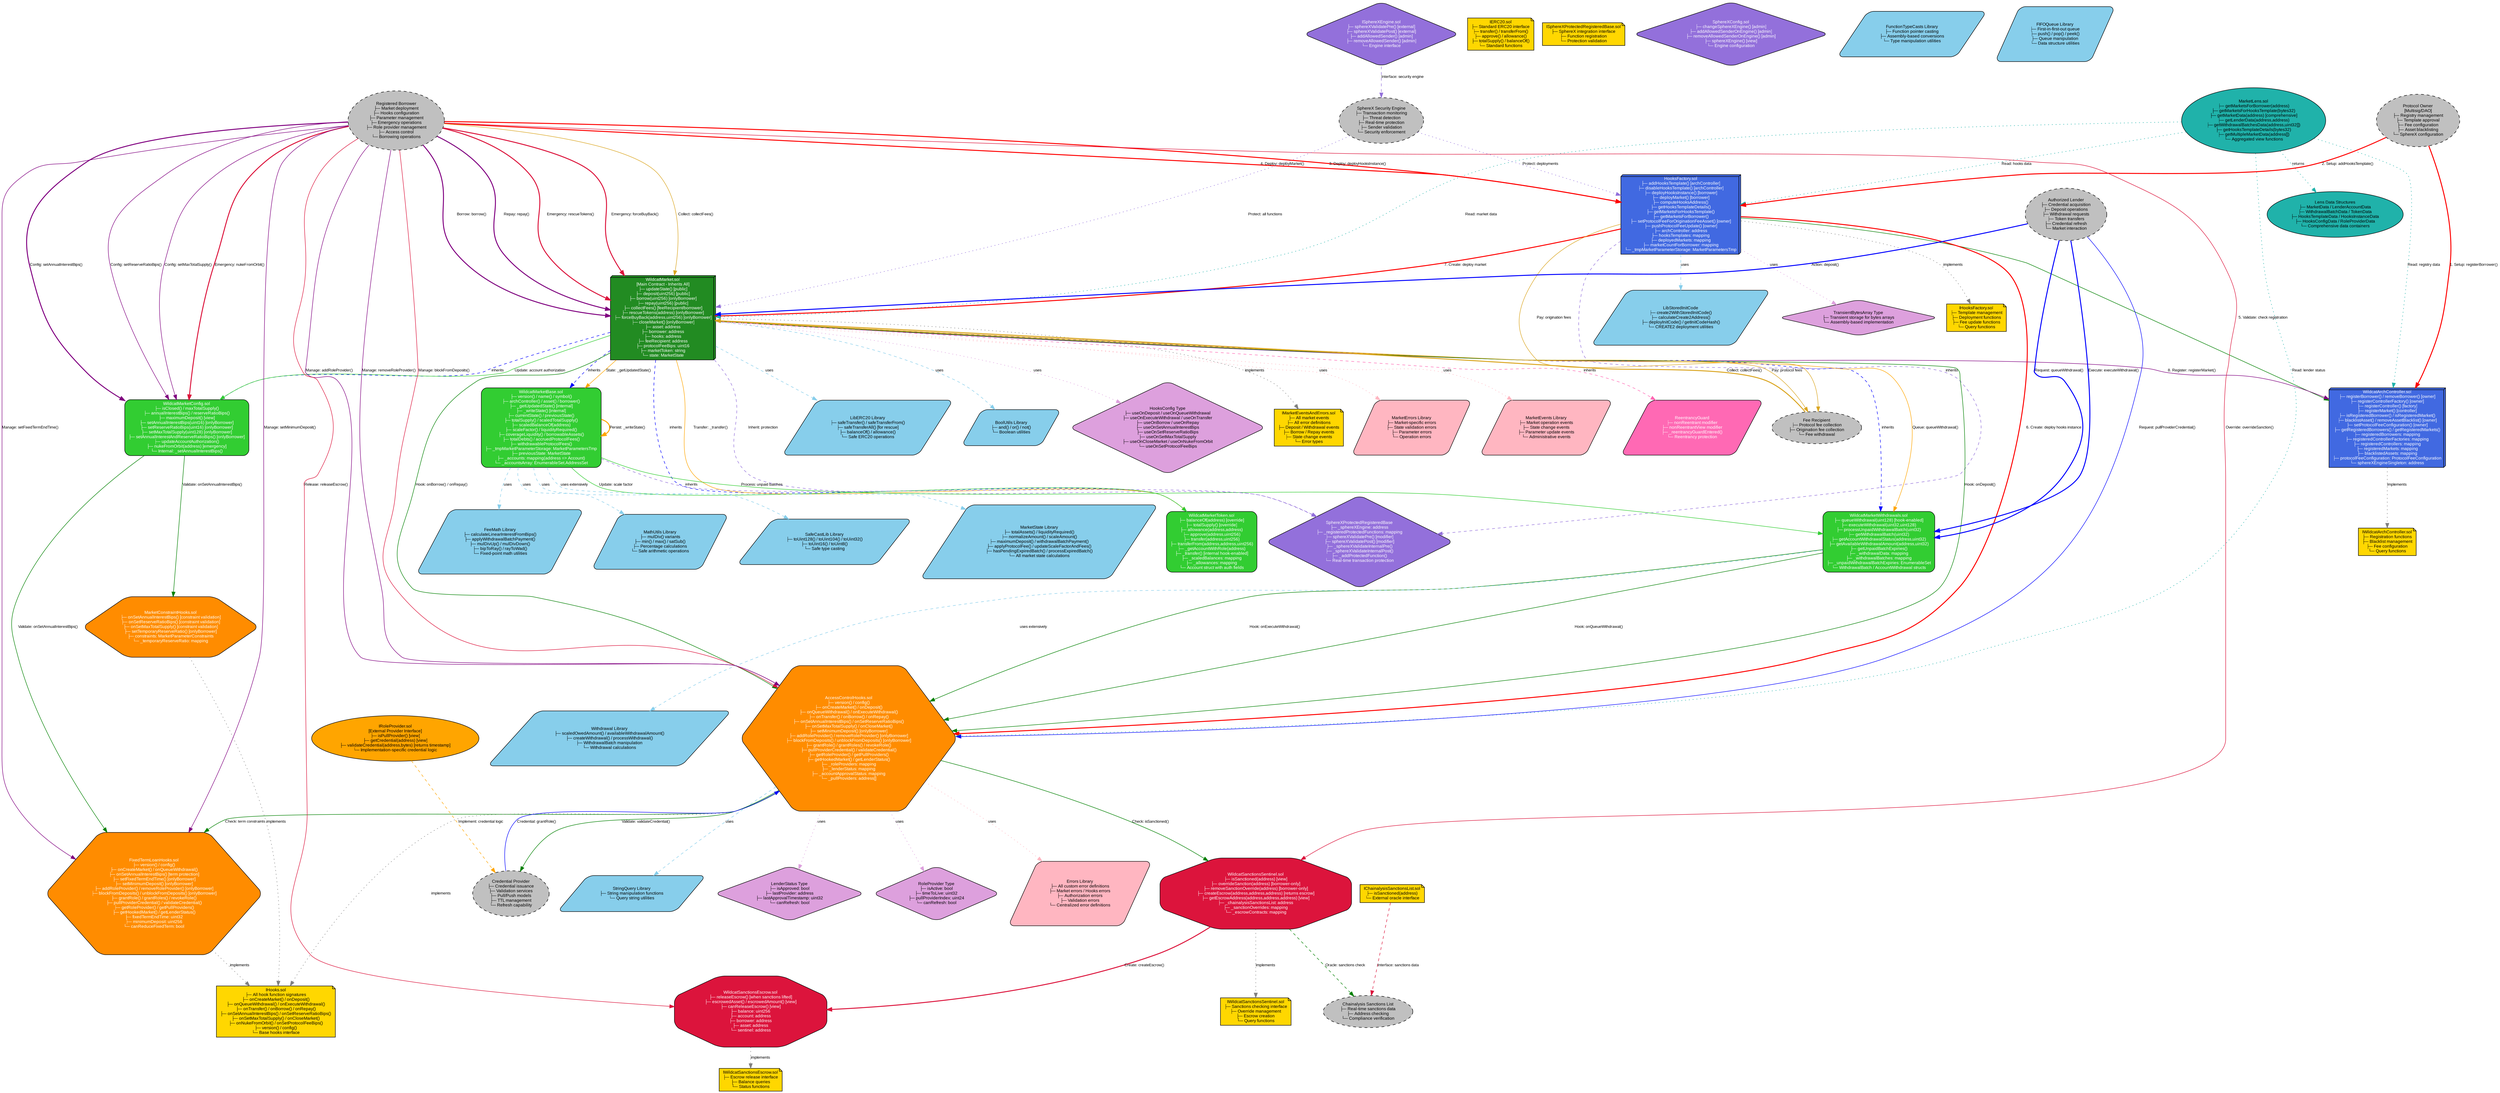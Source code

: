 digraph WildcatV2Protocol {
    rankdir=TB;
    compound=true;
    node [shape=box, style="rounded,filled", fontname="Arial", fontsize=9];
    edge [fontname="Arial", fontsize=8];
    
    // Core Protocol Contracts
    "WildcatArchController.sol" [fillcolor="#4169E1", fontcolor=white, shape=box3d, label="WildcatArchController.sol\n├─ registerBorrower() / removeBorrower() [owner]\n├─ registerControllerFactory() [owner]\n├─ registerController() [factory]\n├─ registerMarket() [controller]\n├─ isRegisteredBorrower() / isRegisteredMarket()\n├─ blacklistAsset() / removeAssetBlacklist() [owner]\n├─ setProtocolFeeConfiguration() [owner]\n├─ getRegisteredBorrowers() / getRegisteredMarkets()\n├─ registeredBorrowers: mapping\n├─ registeredControllerFactories: mapping\n├─ registeredControllers: mapping\n├─ registeredMarkets: mapping\n├─ blacklistedAssets: mapping\n├─ protocolFeeConfiguration: ProtocolFeeConfiguration\n└─ sphereXEngineSingleton: address"];
    
    "HooksFactory.sol" [fillcolor="#4169E1", fontcolor=white, shape=box3d, label="HooksFactory.sol\n├─ addHooksTemplate() [archController]\n├─ disableHooksTemplate() [archController]\n├─ deployHooksInstance() [borrower]\n├─ deployMarket() [borrower]\n├─ computeHooksAddress()\n├─ getHooksTemplateDetails()\n├─ getMarketsForHooksTemplate()\n├─ getMarketsForBorrower()\n├─ setProtocolFeeForOriginationFeeAsset() [owner]\n├─ pushProtocolFeeUpdate() [owner]\n├─ archController: address\n├─ hooksTemplates: mapping\n├─ deployedMarkets: mapping\n├─ marketCountForBorrower: mapping\n└─ _tmpMarketParameterStorage: MarketParametersTmp"];
    
    // Market Contracts  
    "WildcatMarket.sol" [fillcolor="#228B22", fontcolor=white, shape=box3d, label="WildcatMarket.sol\n[Main Contract - Inherits All]\n├─ updateState() [public]\n├─ deposit(uint256) [public]\n├─ borrow(uint256) [onlyBorrower]\n├─ repay(uint256) [public]\n├─ collectFees() [feeRecipient/borrower]\n├─ rescueTokens(address) [onlyBorrower]\n├─ forceBuyBack(address,uint256) [onlyBorrower]\n├─ closeMarket() [onlyBorrower]\n├─ asset: address\n├─ borrower: address\n├─ hooks: address\n├─ feeRecipient: address\n├─ protocolFeeBips: uint16\n├─ marketToken: string\n└─ state: MarketState"];
    
    "WildcatMarketBase.sol" [fillcolor="#32CD32", fontcolor=white, label="WildcatMarketBase.sol\n├─ version() / name() / symbol()\n├─ archController() / asset() / borrower()\n├─ _getUpdatedState() [internal]\n├─ _writeState() [internal]\n├─ currentState() / previousState()\n├─ totalSupply() / scaledTotalSupply()\n├─ scaledBalanceOf(address)\n├─ scaleFactor() / liquidityRequired()\n├─ coverageLiquidity() / borrowableAssets()\n├─ totalDebts() / accruedProtocolFees()\n├─ withdrawableProtocolFees()\n├─ _tmpMarketParameterStorage: MarketParametersTmp\n├─ previousState: MarketState\n├─ _accounts: mapping(address => Account)\n└─ _accountsArray: EnumerableSet.AddressSet"];
    
    "WildcatMarketConfig.sol" [fillcolor="#32CD32", fontcolor=white, label="WildcatMarketConfig.sol\n├─ isClosed() / maxTotalSupply()\n├─ annualInterestBips() / reserveRatioBips()\n├─ maximumDeposit() [view]\n├─ setAnnualInterestBips(uint16) [onlyBorrower]\n├─ setReserveRatioBips(uint16) [onlyBorrower]\n├─ setMaxTotalSupply(uint128) [onlyBorrower]\n├─ setAnnualInterestAndReserveRatioBips() [onlyBorrower]\n├─ updateAccountAuthorization()\n├─ nukeFromOrbit(address) [emergency]\n└─ Internal: _setAnnualInterestBips()"];
    
    "WildcatMarketToken.sol" [fillcolor="#32CD32", fontcolor=white, label="WildcatMarketToken.sol\n├─ balanceOf(address) [override]\n├─ totalSupply() [override]\n├─ allowance(address,address)\n├─ approve(address,uint256)\n├─ transfer(address,uint256)\n├─ transferFrom(address,address,uint256)\n├─ _getAccountWithRole(address)\n├─ _transfer() [internal hook-enabled]\n├─ _scaledBalances: mapping\n├─ _allowances: mapping\n└─ Account struct with auth fields"];
    
    "WildcatMarketWithdrawals.sol" [fillcolor="#32CD32", fontcolor=white, label="WildcatMarketWithdrawals.sol\n├─ queueWithdrawal(uint128) [hook-enabled]\n├─ executeWithdrawal(uint32,uint128)\n├─ processUnpaidWithdrawalBatch(uint32)\n├─ getWithdrawalBatch(uint32)\n├─ getAccountWithdrawalStatus(address,uint32)\n├─ getAvailableWithdrawalAmount(address,uint32)\n├─ getUnpaidBatchExpiries()\n├─ _withdrawalData: mapping\n├─ _withdrawalBatches: mapping\n├─ _unpaidWithdrawalBatchExpiries: EnumerableSet\n└─ WithdrawalBatch / AccountWithdrawal structs"];
    
    // Hooks Contracts
    "AccessControlHooks.sol" [fillcolor="#FF8C00", fontcolor=white, shape=hexagon, label="AccessControlHooks.sol\n├─ version() / config()\n├─ onCreateMarket() / onDeposit()\n├─ onQueueWithdrawal() / onExecuteWithdrawal()\n├─ onTransfer() / onBorrow() / onRepay()\n├─ onSetAnnualInterestBips() / onSetReserveRatioBips()\n├─ onSetMaxTotalSupply() / onCloseMarket()\n├─ setMinimumDeposit() [onlyBorrower]\n├─ addRoleProvider() / removeRoleProvider() [onlyBorrower]\n├─ blockFromDeposits() / unblockFromDeposits() [onlyBorrower]\n├─ grantRole() / grantRoles() / revokeRole()\n├─ pullProviderCredential() / validateCredential()\n├─ getRoleProvider() / getPullProviders()\n├─ getHookedMarket() / getLenderStatus()\n├─ _roleProviders: mapping\n├─ _lenderStatus: mapping\n├─ _accountApprovalStatus: mapping\n└─ _pullProviders: address[]"];
    
    "MarketConstraintHooks.sol" [fillcolor="#FF8C00", fontcolor=white, shape=hexagon, label="MarketConstraintHooks.sol\n├─ onSetAnnualInterestBips() [constraint validation]\n├─ onSetReserveRatioBips() [constraint validation]\n├─ onSetMaxTotalSupply() [constraint validation]\n├─ setTemporaryReserveRatio() [onlyBorrower]\n├─ constraints: MarketParameterConstraints\n└─ _temporaryReserveRatio: mapping"];
    
    "FixedTermLoanHooks.sol" [fillcolor="#FF8C00", fontcolor=white, shape=hexagon, label="FixedTermLoanHooks.sol\n├─ version() / config()\n├─ onCreateMarket() / onQueueWithdrawal()\n├─ onSetAnnualInterestBips() [term protection]\n├─ setFixedTermEndTime() [onlyBorrower]\n├─ setMinimumDeposit() [onlyBorrower]\n├─ addRoleProvider() / removeRoleProvider() [onlyBorrower]\n├─ blockFromDeposits() / unblockFromDeposits() [onlyBorrower]\n├─ grantRole() / grantRoles() / revokeRole()\n├─ pullProviderCredential() / validateCredential()\n├─ getRoleProvider() / getPullProviders()\n├─ getHookedMarket() / getLenderStatus()\n├─ fixedTermEndTime: uint32\n├─ minimumDeposit: uint256\n└─ canReduceFixedTerm: bool"];
    
    "IRoleProvider.sol" [fillcolor="#FFA500", shape=ellipse, label="IRoleProvider.sol\n[External Provider Interface]\n├─ isPullProvider() [view]\n├─ getCredential(address) [view]\n├─ validateCredential(address,bytes) [returns timestamp]\n└─ Implementation-specific credential logic"];
    
    // Sanctions System
    "WildcatSanctionsSentinel.sol" [fillcolor="#DC143C", fontcolor=white, shape=octagon, label="WildcatSanctionsSentinel.sol\n├─ isSanctioned(address) [view]\n├─ overrideSanction(address) [borrower-only]\n├─ removeSanctionOverride(address) [borrower-only]\n├─ createEscrow(address,address,address) [returns escrow]\n├─ getEscrowAddress(address,address,address) [view]\n├─ _chainalysisSanctionsList: address\n├─ _sanctionOverrides: mapping\n└─ _escrowContracts: mapping"];
    
    "WildcatSanctionsEscrow.sol" [fillcolor="#DC143C", fontcolor=white, shape=octagon, label="WildcatSanctionsEscrow.sol\n├─ releaseEscrow() [when sanctions lifted]\n├─ escrowedAsset() / escrowedAmount() [view]\n├─ canReleaseEscrow() [view]\n├─ balance: uint256\n├─ account: address\n├─ borrower: address\n├─ asset: address\n└─ sentinel: address"];
    
    // Libraries
    "MarketState.sol" [fillcolor="#87CEEB", shape=parallelogram, label="MarketState Library\n├─ totalAssets() / liquidityRequired()\n├─ normalizeAmount() / scaleAmount()\n├─ maximumDeposit() / withdrawalBatchPayment()\n├─ applyProtocolFee() / updateScaleFactorAndFees()\n├─ hasPendingExpiredBatch() / processExpiredBatch()\n└─ All market state calculations"];
    
    "FeeMath.sol" [fillcolor="#87CEEB", shape=parallelogram, label="FeeMath Library\n├─ calculateLinearInterestFromBips()\n├─ applyWithdrawalBatchPayment()\n├─ mulDivUp() / mulDivDown()\n├─ bipToRay() / rayToWad()\n└─ Fixed-point math utilities"];
    
    "Withdrawal.sol" [fillcolor="#87CEEB", shape=parallelogram, label="Withdrawal Library\n├─ scaledOwedAmount() / availableWithdrawalAmount()\n├─ createWithdrawal() / processWithdrawal()\n├─ WithdrawalBatch manipulation\n└─ Withdrawal calculations"];
    
    "LibStoredInitCode.sol" [fillcolor="#87CEEB", shape=parallelogram, label="LibStoredInitCode\n├─ create2WithStoredInitCode()\n├─ calculateCreate2Address()\n├─ deployInitCode() / getInitCodeHash()\n└─ CREATE2 deployment utilities"];
    
    "MathUtils.sol" [fillcolor="#87CEEB", shape=parallelogram, label="MathUtils Library\n├─ mulDiv() variants\n├─ min() / max() / satSub()\n├─ Percentage calculations\n└─ Safe arithmetic operations"];
    
    "SafeCastLib.sol" [fillcolor="#87CEEB", shape=parallelogram, label="SafeCastLib Library\n├─ toUint128() / toUint104() / toUint32()\n├─ toUint16() / toUint8()\n└─ Safe type casting"];
    
    "LibERC20.sol" [fillcolor="#87CEEB", shape=parallelogram, label="LibERC20 Library\n├─ safeTransfer() / safeTransferFrom()\n├─ safeTransferAll() [for rescue]\n├─ balanceOf() / allowance()\n└─ Safe ERC20 operations"];
    
    "BoolUtils.sol" [fillcolor="#87CEEB", shape=parallelogram, label="BoolUtils Library\n├─ and() / or() / not()\n└─ Boolean utilities"];
    
    "StringQuery.sol" [fillcolor="#87CEEB", shape=parallelogram, label="StringQuery Library\n├─ String manipulation functions\n└─ Query string utilities"];
    
    // Types & Structs
    "HooksConfig.sol" [fillcolor="#DDA0DD", shape=diamond, label="HooksConfig Type\n├─ useOnDeposit / useOnQueueWithdrawal\n├─ useOnExecuteWithdrawal / useOnTransfer\n├─ useOnBorrow / useOnRepay\n├─ useOnSetAnnualInterestBips\n├─ useOnSetReserveRatioBips\n├─ useOnSetMaxTotalSupply\n├─ useOnCloseMarket / useOnNukeFromOrbit\n└─ useOnSetProtocolFeeBips"];
    
    "LenderStatus.sol" [fillcolor="#DDA0DD", shape=diamond, label="LenderStatus Type\n├─ isApproved: bool\n├─ lastProvider: address\n├─ lastApprovalTimestamp: uint32\n└─ canRefresh: bool"];
    
    "RoleProvider.sol" [fillcolor="#DDA0DD", shape=diamond, label="RoleProvider Type\n├─ isActive: bool\n├─ timeToLive: uint32\n├─ pullProviderIndex: uint24\n└─ canRefresh: bool"];
    
    "TransientBytesArray.sol" [fillcolor="#DDA0DD", shape=diamond, label="TransientBytesArray Type\n├─ Transient storage for bytes arrays\n└─ Assembly-based implementation"];
    
    // Lens & Data Access
    "MarketLens.sol" [fillcolor="#20B2AA", shape=ellipse, label="MarketLens.sol\n├─ getMarketsForBorrower(address)\n├─ getMarketsForHooksTemplate(bytes32)\n├─ getMarketData(address) [comprehensive]\n├─ getLenderData(address,address)\n├─ getWithdrawalBatchesData(address,uint32[])\n├─ getHooksTemplateDetails(bytes32)\n├─ getMultipleMarketData(address[])\n└─ Aggregated view functions"];
    
    "HooksDataStructs.sol" [fillcolor="#20B2AA", shape=ellipse, label="Lens Data Structures\n├─ MarketData / LenderAccountData\n├─ WithdrawalBatchData / TokenData\n├─ HooksTemplateData / HooksInstanceData\n├─ HooksConfigData / RoleProviderData\n└─ Comprehensive data containers"];
    
    // Interfaces
    "IWildcatArchController.sol" [fillcolor="#FFD700", shape=note, label="IWildcatArchController.sol\n├─ Registration functions\n├─ Blacklist management\n├─ Fee configuration\n└─ Query functions"];
    
    "IHooksFactory.sol" [fillcolor="#FFD700", shape=note, label="IHooksFactory.sol\n├─ Template management\n├─ Deployment functions\n├─ Fee update functions\n└─ Query functions"];
    
    "IHooks.sol" [fillcolor="#FFD700", shape=note, label="IHooks.sol\n├─ All hook function signatures\n├─ onCreateMarket() / onDeposit()\n├─ onQueueWithdrawal() / onExecuteWithdrawal()\n├─ onTransfer() / onBorrow() / onRepay()\n├─ onSetAnnualInterestBips() / onSetReserveRatioBips()\n├─ onSetMaxTotalSupply() / onCloseMarket()\n├─ onNukeFromOrbit() / onSetProtocolFeeBips()\n├─ version() / config()\n└─ Base hooks interface"];
    
    "IMarketEventsAndErrors.sol" [fillcolor="#FFD700", shape=note, label="IMarketEventsAndErrors.sol\n├─ All market events\n├─ All error definitions\n├─ Deposit / Withdrawal events\n├─ Borrow / Repay events\n├─ State change events\n└─ Error types"];
    
    "IWildcatSanctionsSentinel.sol" [fillcolor="#FFD700", shape=note, label="IWildcatSanctionsSentinel.sol\n├─ Sanctions checking interface\n├─ Override management\n├─ Escrow creation\n└─ Query functions"];
    
    "IWildcatSanctionsEscrow.sol" [fillcolor="#FFD700", shape=note, label="IWildcatSanctionsEscrow.sol\n├─ Escrow release interface\n├─ Balance queries\n└─ Status functions"];
    
    "IERC20.sol" [fillcolor="#FFD700", shape=note, label="IERC20.sol\n├─ Standard ERC20 interface\n├─ transfer() / transferFrom()\n├─ approve() / allowance()\n├─ totalSupply() / balanceOf()\n└─ Standard functions"];
    
    "IChainalysisSanctionsList.sol" [fillcolor="#FFD700", shape=note, label="IChainalysisSanctionsList.sol\n├─ isSanctioned(address)\n└─ External oracle interface"];
    
    "ISphereXProtectedRegisteredBase.sol" [fillcolor="#FFD700", shape=note, label="ISphereXProtectedRegisteredBase.sol\n├─ SphereX integration interface\n├─ Function registration\n└─ Protection validation"];
    
    // SphereX Security System
    "SphereXProtectedRegisteredBase.sol" [fillcolor="#9370DB", fontcolor=white, shape=diamond, label="SphereXProtectedRegisteredBase\n├─ _sphereXEngine: address\n├─ _registeredProtectedFunctions: mapping\n├─ sphereXValidatePre() [modifier]\n├─ sphereXValidatePost() [modifier]\n├─ _sphereXValidateInternalPre()\n├─ _sphereXValidateInternalPost()\n├─ _addProtectedFunction()\n└─ Real-time transaction protection"];
    
    "SphereXConfig.sol" [fillcolor="#9370DB", fontcolor=white, shape=diamond, label="SphereXConfig.sol\n├─ changeSphereXEngine() [admin]\n├─ addAllowedSenderOnEngine() [admin]\n├─ removeAllowedSenderOnEngine() [admin]\n├─ sphereXEngine() [view]\n└─ Engine configuration"];
    
    "ISphereXEngine.sol" [fillcolor="#9370DB", fontcolor=white, shape=diamond, label="ISphereXEngine.sol\n├─ sphereXValidatePre() [external]\n├─ sphereXValidatePost() [external]\n├─ addAllowedSender() [admin]\n├─ removeAllowedSender() [admin]\n└─ Engine interface"];
    
    // Error Libraries
    "Errors.sol" [fillcolor="#FFB6C1", shape=parallelogram, label="Errors Library\n├─ All custom error definitions\n├─ Market errors / Hooks errors\n├─ Authorization errors\n├─ Validation errors\n└─ Centralized error definitions"];
    
    "MarketErrors.sol" [fillcolor="#FFB6C1", shape=parallelogram, label="MarketErrors Library\n├─ Market-specific errors\n├─ State validation errors\n├─ Parameter errors\n└─ Operation errors"];
    
    "MarketEvents.sol" [fillcolor="#FFB6C1", shape=parallelogram, label="MarketEvents Library\n├─ Market operation events\n├─ State change events\n├─ Parameter update events\n└─ Administrative events"];
    
    // Utility Contracts
    "ReentrancyGuard.sol" [fillcolor="#FF69B4", fontcolor=white, shape=parallelogram, label="ReentrancyGuard\n├─ nonReentrant modifier\n├─ nonReentrantView modifier\n├─ _reentrancyGuardEntered()\n└─ Reentrancy protection"];
    
    "FunctionTypeCasts.sol" [fillcolor="#87CEEB", shape=parallelogram, label="FunctionTypeCasts Library\n├─ Function pointer casting\n├─ Assembly-based conversions\n└─ Type manipulation utilities"];
    
    "FIFOQueue.sol" [fillcolor="#87CEEB", shape=parallelogram, label="FIFOQueue Library\n├─ First-in-first-out queue\n├─ push() / pop() / peek()\n├─ Queue manipulation\n└─ Data structure utilities"];
    
    // External Actors
    "Protocol Owner" [fillcolor="#C0C0C0", shape=ellipse, style="filled,dashed", label="Protocol Owner\n[Multisig/DAO]\n├─ Registry management\n├─ Template approval\n├─ Fee configuration\n├─ Asset blacklisting\n└─ SphereX configuration"];
    
    "Borrower" [fillcolor="#C0C0C0", shape=ellipse, style="filled,dashed", label="Registered Borrower\n├─ Market deployment\n├─ Hooks configuration\n├─ Parameter management\n├─ Emergency operations\n├─ Role provider management\n├─ Access control\n└─ Borrowing operations"];
    
    "Lender" [fillcolor="#C0C0C0", shape=ellipse, style="filled,dashed", label="Authorized Lender\n├─ Credential acquisition\n├─ Deposit operations\n├─ Withdrawal requests\n├─ Token transfers\n├─ Credential refresh\n└─ Market interaction"];
    
    "Fee Recipient" [fillcolor="#C0C0C0", shape=ellipse, style="filled,dashed", label="Fee Recipient\n├─ Protocol fee collection\n├─ Origination fee collection\n└─ Fee withdrawal"];
    
    "Role Provider" [fillcolor="#C0C0C0", shape=ellipse, style="filled,dashed", label="Credential Provider\n├─ Credential issuance\n├─ Validation services\n├─ Pull/Push models\n├─ TTL management\n└─ Refresh capability"];
    
    "Chainalysis Oracle" [fillcolor="#C0C0C0", shape=ellipse, style="filled,dashed", label="Chainalysis Sanctions List\n├─ Real-time sanctions data\n├─ Address checking\n└─ Compliance verification"];
    
    "SphereX Engine" [fillcolor="#C0C0C0", shape=ellipse, style="filled,dashed", label="SphereX Security Engine\n├─ Transaction monitoring\n├─ Threat detection\n├─ Real-time protection\n├─ Sender validation\n└─ Security enforcement"];
    
    // Inheritance relationships
    "WildcatMarket.sol" -> "WildcatMarketBase.sol" [label="inherits", style=dashed, color="#0000FF", weight=10];
    "WildcatMarket.sol" -> "WildcatMarketConfig.sol" [label="inherits", style=dashed, color="#0000FF", weight=10];
    "WildcatMarket.sol" -> "WildcatMarketToken.sol" [label="inherits", style=dashed, color="#0000FF", weight=10];
    "WildcatMarket.sol" -> "WildcatMarketWithdrawals.sol" [label="inherits", style=dashed, color="#0000FF", weight=10];
    "WildcatMarketBase.sol" -> "SphereXProtectedRegisteredBase.sol" [label="inherits", style=dashed, color="#9370DB"];
    "HooksFactory.sol" -> "SphereXProtectedRegisteredBase.sol" [label="inherits", style=dashed, color="#9370DB"];
    
    // Interface implementations
    "WildcatArchController.sol" -> "IWildcatArchController.sol" [label="implements", style=dotted, color="#808080"];
    "HooksFactory.sol" -> "IHooksFactory.sol" [label="implements", style=dotted, color="#808080"];
    "AccessControlHooks.sol" -> "IHooks.sol" [label="implements", style=dotted, color="#808080"];
    "MarketConstraintHooks.sol" -> "IHooks.sol" [label="implements", style=dotted, color="#808080"];
    "FixedTermLoanHooks.sol" -> "IHooks.sol" [label="implements", style=dotted, color="#808080"];
    "WildcatMarket.sol" -> "IMarketEventsAndErrors.sol" [label="implements", style=dotted, color="#808080"];
    "WildcatSanctionsSentinel.sol" -> "IWildcatSanctionsSentinel.sol" [label="implements", style=dotted, color="#808080"];
    "WildcatSanctionsEscrow.sol" -> "IWildcatSanctionsEscrow.sol" [label="implements", style=dotted, color="#808080"];
    
    // Comprehensive Library Usage
    "WildcatMarketBase.sol" -> "MarketState.sol" [label="uses extensively", style=dashed, color="#87CEEB"];
    "WildcatMarketBase.sol" -> "FeeMath.sol" [label="uses", style=dashed, color="#87CEEB"];
    "WildcatMarketBase.sol" -> "SafeCastLib.sol" [label="uses", style=dashed, color="#87CEEB"];
    "WildcatMarketBase.sol" -> "MathUtils.sol" [label="uses", style=dashed, color="#87CEEB"];
    "WildcatMarketWithdrawals.sol" -> "Withdrawal.sol" [label="uses extensively", style=dashed, color="#87CEEB"];
    "WildcatMarket.sol" -> "LibERC20.sol" [label="uses", style=dashed, color="#87CEEB"];
    "WildcatMarket.sol" -> "BoolUtils.sol" [label="uses", style=dashed, color="#87CEEB"];
    "HooksFactory.sol" -> "LibStoredInitCode.sol" [label="uses", style=dashed, color="#87CEEB"];
    "AccessControlHooks.sol" -> "StringQuery.sol" [label="uses", style=dashed, color="#87CEEB"];
    "WildcatMarket.sol" -> "ReentrancyGuard.sol" [label="inherits", style=dashed, color="#FF69B4"];
    
    // Type and Struct Usage
    "WildcatMarket.sol" -> "HooksConfig.sol" [label="uses", style=dotted, color="#DDA0DD"];
    "AccessControlHooks.sol" -> "LenderStatus.sol" [label="uses", style=dotted, color="#DDA0DD"];
    "AccessControlHooks.sol" -> "RoleProvider.sol" [label="uses", style=dotted, color="#DDA0DD"];
    "HooksFactory.sol" -> "TransientBytesArray.sol" [label="uses", style=dotted, color="#DDA0DD"];
    
    // Error and Event Usage
    "WildcatMarket.sol" -> "MarketErrors.sol" [label="uses", style=dotted, color="#FFB6C1"];
    "WildcatMarket.sol" -> "MarketEvents.sol" [label="uses", style=dotted, color="#FFB6C1"];
    "AccessControlHooks.sol" -> "Errors.sol" [label="uses", style=dotted, color="#FFB6C1"];
    
    // Data Access and Lens Usage
    "MarketLens.sol" -> "HooksDataStructs.sol" [label="returns", style=dotted, color="#20B2AA"];
    
    // 1. DEPLOYMENT FLOWS
    "Protocol Owner" -> "WildcatArchController.sol" [label="1. Setup: registerBorrower()", color="#FF0000", style=bold];
    "Protocol Owner" -> "HooksFactory.sol" [label="2. Setup: addHooksTemplate()", color="#FF0000", style=bold];
    "Borrower" -> "HooksFactory.sol" [label="3. Deploy: deployHooksInstance()", color="#FF0000", style=bold];
    "Borrower" -> "HooksFactory.sol" [label="4. Deploy: deployMarket()", color="#FF0000", style=bold];
    "HooksFactory.sol" -> "WildcatArchController.sol" [label="5. Validate: check registration", color="#008000"];
    "HooksFactory.sol" -> "AccessControlHooks.sol" [label="6. Create: deploy hooks instance", color="#FF0000", style=bold];
    "HooksFactory.sol" -> "WildcatMarket.sol" [label="7. Create: deploy market", color="#FF0000", style=bold];
    "WildcatMarket.sol" -> "WildcatArchController.sol" [label="8. Register: registerMarket()", color="#800080"];
    
    // 2. LENDER INTERACTION FLOWS
    "Role Provider" -> "AccessControlHooks.sol" [label="Credential: grantRole()", color="#0000FF"];
    "Lender" -> "AccessControlHooks.sol" [label="Request: pullProviderCredential()", color="#0000FF"];
    "Lender" -> "WildcatMarket.sol" [label="Action: deposit()", color="#0000FF", style=bold];
    "WildcatMarket.sol" -> "AccessControlHooks.sol" [label="Hook: onDeposit()", color="#008000"];
    "AccessControlHooks.sol" -> "Role Provider" [label="Validate: validateCredential()", color="#008000"];
    "AccessControlHooks.sol" -> "WildcatSanctionsSentinel.sol" [label="Check: isSanctioned()", color="#008000"];
    "WildcatSanctionsSentinel.sol" -> "Chainalysis Oracle" [label="Oracle: sanctions check", color="#008000", style=dashed];
    
    // 3. BORROWING OPERATION FLOWS
    "Borrower" -> "WildcatMarket.sol" [label="Borrow: borrow()", color="#800080", style=bold];
    "Borrower" -> "WildcatMarket.sol" [label="Repay: repay()", color="#800080", style=bold];
    "WildcatMarket.sol" -> "AccessControlHooks.sol" [label="Hook: onBorrow() / onRepay()", color="#008000"];
    
    // 4. EMERGENCY OPERATION FLOWS
    "Borrower" -> "WildcatMarket.sol" [label="Emergency: rescueTokens()", color="#DC143C", style=bold];
    "Borrower" -> "WildcatMarket.sol" [label="Emergency: forceBuyBack()", color="#DC143C", style=bold];
    "Borrower" -> "WildcatMarketConfig.sol" [label="Emergency: nukeFromOrbit()", color="#DC143C", style=bold];
    "Borrower" -> "AccessControlHooks.sol" [label="Manage: blockFromDeposits()", color="#DC143C"];
    
    // 5. MARKET OPERATION FLOWS
    "WildcatMarket.sol" -> "WildcatMarketBase.sol" [label="State: _getUpdatedState()", color="#FFA500", weight=5];
    "WildcatMarketBase.sol" -> "WildcatMarketBase.sol" [label="Persist: _writeState()", color="#FFA500", style=bold];
    "WildcatMarket.sol" -> "WildcatMarketToken.sol" [label="Transfer: _transfer()", color="#FFA500"];
    "WildcatMarket.sol" -> "WildcatMarketWithdrawals.sol" [label="Queue: queueWithdrawal()", color="#FFA500"];
    
    // 6. PARAMETER UPDATE FLOWS
    "Borrower" -> "WildcatMarketConfig.sol" [label="Config: setAnnualInterestBips()", color="#800080", style=bold];
    "WildcatMarketConfig.sol" -> "MarketConstraintHooks.sol" [label="Validate: onSetAnnualInterestBips()", color="#008000"];
    "WildcatMarketConfig.sol" -> "FixedTermLoanHooks.sol" [label="Validate: onSetAnnualInterestBips()", color="#008000"];
    "Borrower" -> "WildcatMarketConfig.sol" [label="Config: setMaxTotalSupply()", color="#800080"];
    "Borrower" -> "WildcatMarketConfig.sol" [label="Config: setReserveRatioBips()", color="#800080"];
    
    // 7. WITHDRAWAL FLOWS
    "Lender" -> "WildcatMarketWithdrawals.sol" [label="Request: queueWithdrawal()", color="#0000FF", style=bold];
    "WildcatMarketWithdrawals.sol" -> "AccessControlHooks.sol" [label="Hook: onQueueWithdrawal()", color="#008000"];
    "AccessControlHooks.sol" -> "FixedTermLoanHooks.sol" [label="Check: term constraints", color="#008000"];
    "Lender" -> "WildcatMarketWithdrawals.sol" [label="Execute: executeWithdrawal()", color="#0000FF", style=bold];
    "WildcatMarketWithdrawals.sol" -> "AccessControlHooks.sol" [label="Hook: onExecuteWithdrawal()", color="#008000"];
    
    // 8. SANCTIONS FLOWS
    "WildcatSanctionsSentinel.sol" -> "WildcatSanctionsEscrow.sol" [label="Create: createEscrow()", color="#DC143C", style=bold];
    "Borrower" -> "WildcatSanctionsSentinel.sol" [label="Override: overrideSanction()", color="#DC143C"];
    "Borrower" -> "WildcatSanctionsEscrow.sol" [label="Release: releaseEscrow()", color="#DC143C"];
    
    // 9. FEE COLLECTION FLOWS
    "Fee Recipient" -> "WildcatMarket.sol" [label="Collect: collectFees()", color="#DAA520", style=bold];
    "Borrower" -> "WildcatMarket.sol" [label="Collect: collectFees()", color="#DAA520"];
    "HooksFactory.sol" -> "Fee Recipient" [label="Pay: origination fees", color="#DAA520"];
    "WildcatMarket.sol" -> "Fee Recipient" [label="Pay: protocol fees", color="#DAA520"];
    
    // 10. SPHEREX SECURITY FLOWS
    "SphereX Engine" -> "WildcatMarket.sol" [label="Protect: all functions", color="#9370DB", style=dotted];
    "SphereX Engine" -> "HooksFactory.sol" [label="Protect: deployments", color="#9370DB", style=dotted];
    "WildcatMarket.sol" -> "SphereXProtectedRegisteredBase.sol" [label="Inherit: protection", style=dashed, color="#9370DB"];
    
    // 11. DATA ACCESS FLOWS
    "MarketLens.sol" -> "WildcatMarket.sol" [label="Read: market data", color="#20B2AA", style=dotted];
    "MarketLens.sol" -> "HooksFactory.sol" [label="Read: hooks data", color="#20B2AA", style=dotted];
    "MarketLens.sol" -> "WildcatArchController.sol" [label="Read: registry data", color="#20B2AA", style=dotted];
    "MarketLens.sol" -> "AccessControlHooks.sol" [label="Read: lender status", color="#20B2AA", style=dotted];
    
    // 12. HOOK MANAGEMENT FLOWS
    "Borrower" -> "AccessControlHooks.sol" [label="Manage: addRoleProvider()", color="#800080"];
    "Borrower" -> "AccessControlHooks.sol" [label="Manage: removeRoleProvider()", color="#800080"];
    "Borrower" -> "FixedTermLoanHooks.sol" [label="Manage: setFixedTermEndTime()", color="#800080"];
    "Borrower" -> "FixedTermLoanHooks.sol" [label="Manage: setMinimumDeposit()", color="#800080"];
    
    // 13. STATE PERSISTENCE FLOWS
    "WildcatMarketBase.sol" -> "WildcatMarketToken.sol" [label="Update: scale factor", color="#32CD32"];
    "WildcatMarketBase.sol" -> "WildcatMarketWithdrawals.sol" [label="Process: unpaid batches", color="#32CD32"];
    "WildcatMarket.sol" -> "WildcatMarketConfig.sol" [label="Update: account authorization", color="#32CD32"];
    
    // 14. EXTERNAL INTEGRATIONS
    "IRoleProvider.sol" -> "Role Provider" [label="Implement: credential logic", color="#FFA500", style=dashed];
    "IChainalysisSanctionsList.sol" -> "Chainalysis Oracle" [label="Interface: sanctions data", color="#DC143C", style=dashed];
    "ISphereXEngine.sol" -> "SphereX Engine" [label="Interface: security engine", color="#9370DB", style=dashed];
}